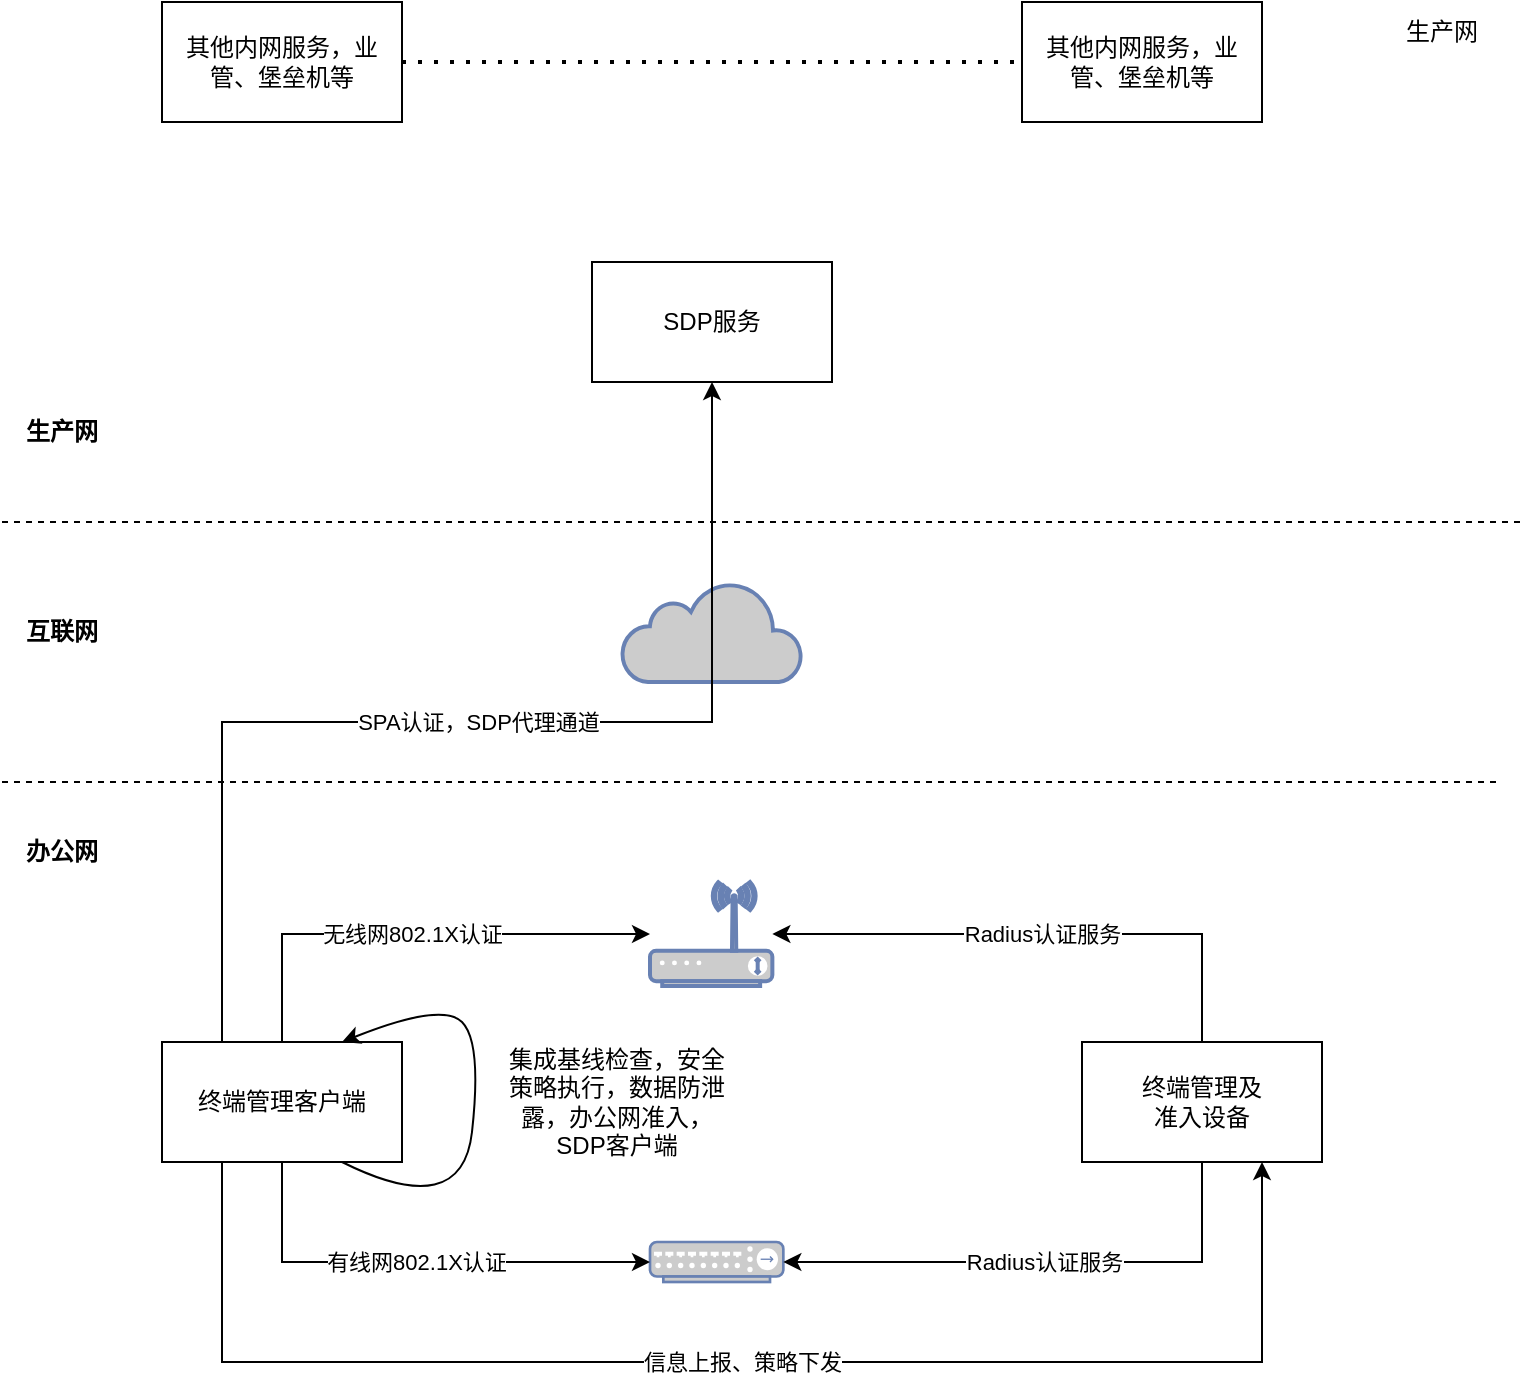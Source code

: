 <mxfile version="21.5.0" type="github">
  <diagram name="第 1 页" id="2SWWUSA1ziUpz79r-O6q">
    <mxGraphModel dx="1434" dy="790" grid="1" gridSize="10" guides="1" tooltips="1" connect="1" arrows="1" fold="1" page="1" pageScale="1" pageWidth="850" pageHeight="1100" math="0" shadow="0">
      <root>
        <mxCell id="0" />
        <mxCell id="1" parent="0" />
        <mxCell id="Cyap1fTdS74lrSGoshVs-1" value="终端管理及&lt;br&gt;准入设备" style="rounded=0;whiteSpace=wrap;html=1;" vertex="1" parent="1">
          <mxGeometry x="580" y="730" width="120" height="60" as="geometry" />
        </mxCell>
        <mxCell id="Cyap1fTdS74lrSGoshVs-3" value="终端管理客户端" style="rounded=0;whiteSpace=wrap;html=1;" vertex="1" parent="1">
          <mxGeometry x="120" y="730" width="120" height="60" as="geometry" />
        </mxCell>
        <mxCell id="Cyap1fTdS74lrSGoshVs-4" value="SDP服务" style="rounded=0;whiteSpace=wrap;html=1;" vertex="1" parent="1">
          <mxGeometry x="335" y="340" width="120" height="60" as="geometry" />
        </mxCell>
        <mxCell id="Cyap1fTdS74lrSGoshVs-6" value="生产网" style="text;html=1;strokeColor=none;fillColor=none;align=center;verticalAlign=middle;whiteSpace=wrap;rounded=0;" vertex="1" parent="1">
          <mxGeometry x="730" y="210" width="60" height="30" as="geometry" />
        </mxCell>
        <mxCell id="Cyap1fTdS74lrSGoshVs-8" value="" style="html=1;outlineConnect=0;fillColor=#CCCCCC;strokeColor=#6881B3;gradientColor=none;gradientDirection=north;strokeWidth=2;shape=mxgraph.networks.cloud;fontColor=#ffffff;" vertex="1" parent="1">
          <mxGeometry x="350" y="500" width="90" height="50" as="geometry" />
        </mxCell>
        <mxCell id="Cyap1fTdS74lrSGoshVs-9" value="" style="fontColor=#0066CC;verticalAlign=top;verticalLabelPosition=bottom;labelPosition=center;align=center;html=1;outlineConnect=0;fillColor=#CCCCCC;strokeColor=#6881B3;gradientColor=none;gradientDirection=north;strokeWidth=2;shape=mxgraph.networks.wireless_modem;" vertex="1" parent="1">
          <mxGeometry x="364" y="650" width="61.18" height="52" as="geometry" />
        </mxCell>
        <mxCell id="Cyap1fTdS74lrSGoshVs-10" value="" style="fontColor=#0066CC;verticalAlign=top;verticalLabelPosition=bottom;labelPosition=center;align=center;html=1;outlineConnect=0;fillColor=#CCCCCC;strokeColor=#6881B3;gradientColor=none;gradientDirection=north;strokeWidth=2;shape=mxgraph.networks.hub;" vertex="1" parent="1">
          <mxGeometry x="364" y="830" width="66.67" height="20" as="geometry" />
        </mxCell>
        <mxCell id="Cyap1fTdS74lrSGoshVs-11" value="其他内网服务，业管、堡垒机等" style="rounded=0;whiteSpace=wrap;html=1;" vertex="1" parent="1">
          <mxGeometry x="120" y="210" width="120" height="60" as="geometry" />
        </mxCell>
        <mxCell id="Cyap1fTdS74lrSGoshVs-12" value="" style="endArrow=none;dashed=1;html=1;dashPattern=1 3;strokeWidth=2;rounded=0;exitX=1;exitY=0.5;exitDx=0;exitDy=0;" edge="1" parent="1" source="Cyap1fTdS74lrSGoshVs-11" target="Cyap1fTdS74lrSGoshVs-13">
          <mxGeometry width="50" height="50" relative="1" as="geometry">
            <mxPoint x="270" y="239.5" as="sourcePoint" />
            <mxPoint x="520" y="239.5" as="targetPoint" />
          </mxGeometry>
        </mxCell>
        <mxCell id="Cyap1fTdS74lrSGoshVs-13" value="其他内网服务，业管、堡垒机等" style="rounded=0;whiteSpace=wrap;html=1;" vertex="1" parent="1">
          <mxGeometry x="550" y="210" width="120" height="60" as="geometry" />
        </mxCell>
        <mxCell id="Cyap1fTdS74lrSGoshVs-14" value="" style="endArrow=classic;html=1;rounded=0;exitX=0.5;exitY=0;exitDx=0;exitDy=0;" edge="1" parent="1" source="Cyap1fTdS74lrSGoshVs-1" target="Cyap1fTdS74lrSGoshVs-9">
          <mxGeometry relative="1" as="geometry">
            <mxPoint x="370" y="610" as="sourcePoint" />
            <mxPoint x="470" y="610" as="targetPoint" />
            <Array as="points">
              <mxPoint x="640" y="676" />
            </Array>
          </mxGeometry>
        </mxCell>
        <mxCell id="Cyap1fTdS74lrSGoshVs-15" value="Radius认证服务" style="edgeLabel;resizable=0;html=1;align=center;verticalAlign=middle;" connectable="0" vertex="1" parent="Cyap1fTdS74lrSGoshVs-14">
          <mxGeometry relative="1" as="geometry" />
        </mxCell>
        <mxCell id="Cyap1fTdS74lrSGoshVs-16" value="" style="endArrow=classic;html=1;rounded=0;exitX=0.5;exitY=1;exitDx=0;exitDy=0;entryX=1;entryY=0.5;entryDx=0;entryDy=0;entryPerimeter=0;" edge="1" parent="1" source="Cyap1fTdS74lrSGoshVs-1" target="Cyap1fTdS74lrSGoshVs-10">
          <mxGeometry relative="1" as="geometry">
            <mxPoint x="370" y="610" as="sourcePoint" />
            <mxPoint x="470" y="610" as="targetPoint" />
            <Array as="points">
              <mxPoint x="640" y="840" />
            </Array>
          </mxGeometry>
        </mxCell>
        <mxCell id="Cyap1fTdS74lrSGoshVs-17" value="Radius认证服务" style="edgeLabel;resizable=0;html=1;align=center;verticalAlign=middle;" connectable="0" vertex="1" parent="Cyap1fTdS74lrSGoshVs-16">
          <mxGeometry relative="1" as="geometry" />
        </mxCell>
        <mxCell id="Cyap1fTdS74lrSGoshVs-18" value="" style="endArrow=classic;html=1;rounded=0;exitX=0.5;exitY=0;exitDx=0;exitDy=0;" edge="1" parent="1" source="Cyap1fTdS74lrSGoshVs-3" target="Cyap1fTdS74lrSGoshVs-9">
          <mxGeometry relative="1" as="geometry">
            <mxPoint x="370" y="610" as="sourcePoint" />
            <mxPoint x="470" y="610" as="targetPoint" />
            <Array as="points">
              <mxPoint x="180" y="676" />
            </Array>
          </mxGeometry>
        </mxCell>
        <mxCell id="Cyap1fTdS74lrSGoshVs-19" value="无线网802.1X认证" style="edgeLabel;resizable=0;html=1;align=center;verticalAlign=middle;" connectable="0" vertex="1" parent="Cyap1fTdS74lrSGoshVs-18">
          <mxGeometry relative="1" as="geometry" />
        </mxCell>
        <mxCell id="Cyap1fTdS74lrSGoshVs-21" value="" style="endArrow=classic;html=1;rounded=0;exitX=0.5;exitY=1;exitDx=0;exitDy=0;entryX=0;entryY=0.5;entryDx=0;entryDy=0;entryPerimeter=0;" edge="1" parent="1" source="Cyap1fTdS74lrSGoshVs-3" target="Cyap1fTdS74lrSGoshVs-10">
          <mxGeometry relative="1" as="geometry">
            <mxPoint x="180" y="839.5" as="sourcePoint" />
            <mxPoint x="280" y="839.5" as="targetPoint" />
            <Array as="points">
              <mxPoint x="180" y="840" />
            </Array>
          </mxGeometry>
        </mxCell>
        <mxCell id="Cyap1fTdS74lrSGoshVs-22" value="有线网802.1X认证" style="edgeLabel;resizable=0;html=1;align=center;verticalAlign=middle;" connectable="0" vertex="1" parent="Cyap1fTdS74lrSGoshVs-21">
          <mxGeometry relative="1" as="geometry" />
        </mxCell>
        <mxCell id="Cyap1fTdS74lrSGoshVs-23" value="" style="curved=1;endArrow=classic;html=1;rounded=0;exitX=0.75;exitY=1;exitDx=0;exitDy=0;entryX=0.75;entryY=0;entryDx=0;entryDy=0;" edge="1" parent="1" source="Cyap1fTdS74lrSGoshVs-3" target="Cyap1fTdS74lrSGoshVs-3">
          <mxGeometry width="50" height="50" relative="1" as="geometry">
            <mxPoint x="400" y="630" as="sourcePoint" />
            <mxPoint x="450" y="580" as="targetPoint" />
            <Array as="points">
              <mxPoint x="270" y="820" />
              <mxPoint x="280" y="730" />
              <mxPoint x="260" y="710" />
            </Array>
          </mxGeometry>
        </mxCell>
        <mxCell id="Cyap1fTdS74lrSGoshVs-24" value="集成基线检查，安全策略执行，数据防泄露，办公网准入，SDP客户端" style="text;html=1;strokeColor=none;fillColor=none;align=center;verticalAlign=middle;whiteSpace=wrap;rounded=0;" vertex="1" parent="1">
          <mxGeometry x="290" y="720" width="115" height="80" as="geometry" />
        </mxCell>
        <mxCell id="Cyap1fTdS74lrSGoshVs-25" value="" style="endArrow=classic;html=1;rounded=0;exitX=0.25;exitY=1;exitDx=0;exitDy=0;entryX=0.75;entryY=1;entryDx=0;entryDy=0;" edge="1" parent="1" source="Cyap1fTdS74lrSGoshVs-3" target="Cyap1fTdS74lrSGoshVs-1">
          <mxGeometry relative="1" as="geometry">
            <mxPoint x="370" y="610" as="sourcePoint" />
            <mxPoint x="470" y="610" as="targetPoint" />
            <Array as="points">
              <mxPoint x="150" y="890" />
              <mxPoint x="670" y="890" />
            </Array>
          </mxGeometry>
        </mxCell>
        <mxCell id="Cyap1fTdS74lrSGoshVs-26" value="信息上报、策略下发" style="edgeLabel;resizable=0;html=1;align=center;verticalAlign=middle;" connectable="0" vertex="1" parent="Cyap1fTdS74lrSGoshVs-25">
          <mxGeometry relative="1" as="geometry" />
        </mxCell>
        <mxCell id="Cyap1fTdS74lrSGoshVs-31" value="" style="endArrow=none;dashed=1;html=1;rounded=0;" edge="1" parent="1">
          <mxGeometry width="50" height="50" relative="1" as="geometry">
            <mxPoint x="40" y="600" as="sourcePoint" />
            <mxPoint x="790" y="600" as="targetPoint" />
          </mxGeometry>
        </mxCell>
        <mxCell id="Cyap1fTdS74lrSGoshVs-33" value="办公网" style="text;html=1;strokeColor=none;fillColor=none;align=center;verticalAlign=middle;whiteSpace=wrap;rounded=0;fontStyle=1" vertex="1" parent="1">
          <mxGeometry x="40" y="620" width="60" height="30" as="geometry" />
        </mxCell>
        <mxCell id="Cyap1fTdS74lrSGoshVs-34" value="&lt;b&gt;互联网&lt;/b&gt;" style="text;html=1;strokeColor=none;fillColor=none;align=center;verticalAlign=middle;whiteSpace=wrap;rounded=0;" vertex="1" parent="1">
          <mxGeometry x="40" y="510" width="60" height="30" as="geometry" />
        </mxCell>
        <mxCell id="Cyap1fTdS74lrSGoshVs-35" value="" style="endArrow=none;dashed=1;html=1;rounded=0;" edge="1" parent="1">
          <mxGeometry width="50" height="50" relative="1" as="geometry">
            <mxPoint x="40" y="470" as="sourcePoint" />
            <mxPoint x="800" y="470" as="targetPoint" />
          </mxGeometry>
        </mxCell>
        <mxCell id="Cyap1fTdS74lrSGoshVs-36" value="&lt;b&gt;生产网&lt;/b&gt;" style="text;html=1;strokeColor=none;fillColor=none;align=center;verticalAlign=middle;whiteSpace=wrap;rounded=0;" vertex="1" parent="1">
          <mxGeometry x="40" y="410" width="60" height="30" as="geometry" />
        </mxCell>
        <mxCell id="Cyap1fTdS74lrSGoshVs-37" value="" style="endArrow=classic;html=1;rounded=0;exitX=0.25;exitY=0;exitDx=0;exitDy=0;entryX=0.5;entryY=1;entryDx=0;entryDy=0;" edge="1" parent="1" source="Cyap1fTdS74lrSGoshVs-3" target="Cyap1fTdS74lrSGoshVs-4">
          <mxGeometry relative="1" as="geometry">
            <mxPoint x="370" y="510" as="sourcePoint" />
            <mxPoint x="470" y="510" as="targetPoint" />
            <Array as="points">
              <mxPoint x="150" y="640" />
              <mxPoint x="150" y="570" />
              <mxPoint x="395" y="570" />
            </Array>
          </mxGeometry>
        </mxCell>
        <mxCell id="Cyap1fTdS74lrSGoshVs-38" value="SPA认证，SDP代理通道" style="edgeLabel;resizable=0;html=1;align=center;verticalAlign=middle;" connectable="0" vertex="1" parent="Cyap1fTdS74lrSGoshVs-37">
          <mxGeometry relative="1" as="geometry" />
        </mxCell>
      </root>
    </mxGraphModel>
  </diagram>
</mxfile>
